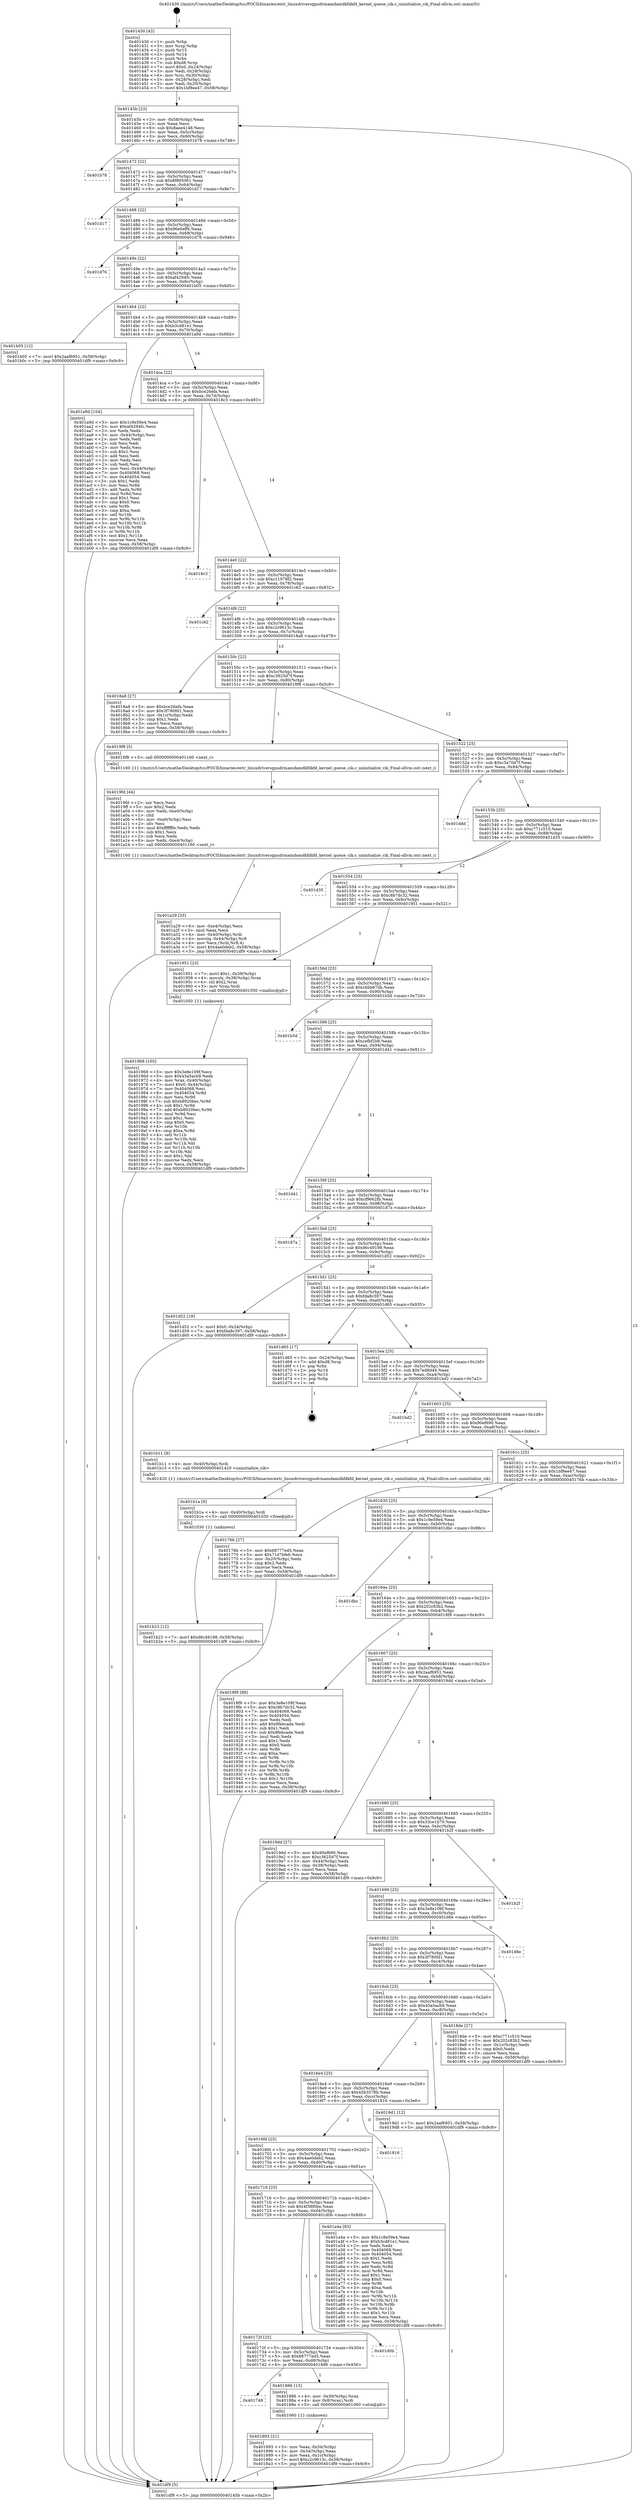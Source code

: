 digraph "0x401430" {
  label = "0x401430 (/mnt/c/Users/mathe/Desktop/tcc/POCII/binaries/extr_linuxdriversgpudrmamdamdkfdkfd_kernel_queue_cik.c_uninitialize_cik_Final-ollvm.out::main(0))"
  labelloc = "t"
  node[shape=record]

  Entry [label="",width=0.3,height=0.3,shape=circle,fillcolor=black,style=filled]
  "0x40145b" [label="{
     0x40145b [23]\l
     | [instrs]\l
     &nbsp;&nbsp;0x40145b \<+3\>: mov -0x58(%rbp),%eax\l
     &nbsp;&nbsp;0x40145e \<+2\>: mov %eax,%ecx\l
     &nbsp;&nbsp;0x401460 \<+6\>: sub $0x8aee4148,%ecx\l
     &nbsp;&nbsp;0x401466 \<+3\>: mov %eax,-0x5c(%rbp)\l
     &nbsp;&nbsp;0x401469 \<+3\>: mov %ecx,-0x60(%rbp)\l
     &nbsp;&nbsp;0x40146c \<+6\>: je 0000000000401b78 \<main+0x748\>\l
  }"]
  "0x401b78" [label="{
     0x401b78\l
  }", style=dashed]
  "0x401472" [label="{
     0x401472 [22]\l
     | [instrs]\l
     &nbsp;&nbsp;0x401472 \<+5\>: jmp 0000000000401477 \<main+0x47\>\l
     &nbsp;&nbsp;0x401477 \<+3\>: mov -0x5c(%rbp),%eax\l
     &nbsp;&nbsp;0x40147a \<+5\>: sub $0x8f895061,%eax\l
     &nbsp;&nbsp;0x40147f \<+3\>: mov %eax,-0x64(%rbp)\l
     &nbsp;&nbsp;0x401482 \<+6\>: je 0000000000401d17 \<main+0x8e7\>\l
  }"]
  Exit [label="",width=0.3,height=0.3,shape=circle,fillcolor=black,style=filled,peripheries=2]
  "0x401d17" [label="{
     0x401d17\l
  }", style=dashed]
  "0x401488" [label="{
     0x401488 [22]\l
     | [instrs]\l
     &nbsp;&nbsp;0x401488 \<+5\>: jmp 000000000040148d \<main+0x5d\>\l
     &nbsp;&nbsp;0x40148d \<+3\>: mov -0x5c(%rbp),%eax\l
     &nbsp;&nbsp;0x401490 \<+5\>: sub $0x96e0eff4,%eax\l
     &nbsp;&nbsp;0x401495 \<+3\>: mov %eax,-0x68(%rbp)\l
     &nbsp;&nbsp;0x401498 \<+6\>: je 0000000000401d76 \<main+0x946\>\l
  }"]
  "0x401b23" [label="{
     0x401b23 [12]\l
     | [instrs]\l
     &nbsp;&nbsp;0x401b23 \<+7\>: movl $0xd6c49198,-0x58(%rbp)\l
     &nbsp;&nbsp;0x401b2a \<+5\>: jmp 0000000000401df9 \<main+0x9c9\>\l
  }"]
  "0x401d76" [label="{
     0x401d76\l
  }", style=dashed]
  "0x40149e" [label="{
     0x40149e [22]\l
     | [instrs]\l
     &nbsp;&nbsp;0x40149e \<+5\>: jmp 00000000004014a3 \<main+0x73\>\l
     &nbsp;&nbsp;0x4014a3 \<+3\>: mov -0x5c(%rbp),%eax\l
     &nbsp;&nbsp;0x4014a6 \<+5\>: sub $0xaf4294fc,%eax\l
     &nbsp;&nbsp;0x4014ab \<+3\>: mov %eax,-0x6c(%rbp)\l
     &nbsp;&nbsp;0x4014ae \<+6\>: je 0000000000401b05 \<main+0x6d5\>\l
  }"]
  "0x401b1a" [label="{
     0x401b1a [9]\l
     | [instrs]\l
     &nbsp;&nbsp;0x401b1a \<+4\>: mov -0x40(%rbp),%rdi\l
     &nbsp;&nbsp;0x401b1e \<+5\>: call 0000000000401030 \<free@plt\>\l
     | [calls]\l
     &nbsp;&nbsp;0x401030 \{1\} (unknown)\l
  }"]
  "0x401b05" [label="{
     0x401b05 [12]\l
     | [instrs]\l
     &nbsp;&nbsp;0x401b05 \<+7\>: movl $0x2aaf6951,-0x58(%rbp)\l
     &nbsp;&nbsp;0x401b0c \<+5\>: jmp 0000000000401df9 \<main+0x9c9\>\l
  }"]
  "0x4014b4" [label="{
     0x4014b4 [22]\l
     | [instrs]\l
     &nbsp;&nbsp;0x4014b4 \<+5\>: jmp 00000000004014b9 \<main+0x89\>\l
     &nbsp;&nbsp;0x4014b9 \<+3\>: mov -0x5c(%rbp),%eax\l
     &nbsp;&nbsp;0x4014bc \<+5\>: sub $0xb3cd81e1,%eax\l
     &nbsp;&nbsp;0x4014c1 \<+3\>: mov %eax,-0x70(%rbp)\l
     &nbsp;&nbsp;0x4014c4 \<+6\>: je 0000000000401a9d \<main+0x66d\>\l
  }"]
  "0x401a29" [label="{
     0x401a29 [33]\l
     | [instrs]\l
     &nbsp;&nbsp;0x401a29 \<+6\>: mov -0xe4(%rbp),%ecx\l
     &nbsp;&nbsp;0x401a2f \<+3\>: imul %eax,%ecx\l
     &nbsp;&nbsp;0x401a32 \<+4\>: mov -0x40(%rbp),%rdi\l
     &nbsp;&nbsp;0x401a36 \<+4\>: movslq -0x44(%rbp),%r8\l
     &nbsp;&nbsp;0x401a3a \<+4\>: mov %ecx,(%rdi,%r8,4)\l
     &nbsp;&nbsp;0x401a3e \<+7\>: movl $0x4ae0deb2,-0x58(%rbp)\l
     &nbsp;&nbsp;0x401a45 \<+5\>: jmp 0000000000401df9 \<main+0x9c9\>\l
  }"]
  "0x401a9d" [label="{
     0x401a9d [104]\l
     | [instrs]\l
     &nbsp;&nbsp;0x401a9d \<+5\>: mov $0x1c9e59e4,%eax\l
     &nbsp;&nbsp;0x401aa2 \<+5\>: mov $0xaf4294fc,%ecx\l
     &nbsp;&nbsp;0x401aa7 \<+2\>: xor %edx,%edx\l
     &nbsp;&nbsp;0x401aa9 \<+3\>: mov -0x44(%rbp),%esi\l
     &nbsp;&nbsp;0x401aac \<+2\>: mov %edx,%edi\l
     &nbsp;&nbsp;0x401aae \<+2\>: sub %esi,%edi\l
     &nbsp;&nbsp;0x401ab0 \<+2\>: mov %edx,%esi\l
     &nbsp;&nbsp;0x401ab2 \<+3\>: sub $0x1,%esi\l
     &nbsp;&nbsp;0x401ab5 \<+2\>: add %esi,%edi\l
     &nbsp;&nbsp;0x401ab7 \<+2\>: mov %edx,%esi\l
     &nbsp;&nbsp;0x401ab9 \<+2\>: sub %edi,%esi\l
     &nbsp;&nbsp;0x401abb \<+3\>: mov %esi,-0x44(%rbp)\l
     &nbsp;&nbsp;0x401abe \<+7\>: mov 0x404068,%esi\l
     &nbsp;&nbsp;0x401ac5 \<+7\>: mov 0x404054,%edi\l
     &nbsp;&nbsp;0x401acc \<+3\>: sub $0x1,%edx\l
     &nbsp;&nbsp;0x401acf \<+3\>: mov %esi,%r8d\l
     &nbsp;&nbsp;0x401ad2 \<+3\>: add %edx,%r8d\l
     &nbsp;&nbsp;0x401ad5 \<+4\>: imul %r8d,%esi\l
     &nbsp;&nbsp;0x401ad9 \<+3\>: and $0x1,%esi\l
     &nbsp;&nbsp;0x401adc \<+3\>: cmp $0x0,%esi\l
     &nbsp;&nbsp;0x401adf \<+4\>: sete %r9b\l
     &nbsp;&nbsp;0x401ae3 \<+3\>: cmp $0xa,%edi\l
     &nbsp;&nbsp;0x401ae6 \<+4\>: setl %r10b\l
     &nbsp;&nbsp;0x401aea \<+3\>: mov %r9b,%r11b\l
     &nbsp;&nbsp;0x401aed \<+3\>: and %r10b,%r11b\l
     &nbsp;&nbsp;0x401af0 \<+3\>: xor %r10b,%r9b\l
     &nbsp;&nbsp;0x401af3 \<+3\>: or %r9b,%r11b\l
     &nbsp;&nbsp;0x401af6 \<+4\>: test $0x1,%r11b\l
     &nbsp;&nbsp;0x401afa \<+3\>: cmovne %ecx,%eax\l
     &nbsp;&nbsp;0x401afd \<+3\>: mov %eax,-0x58(%rbp)\l
     &nbsp;&nbsp;0x401b00 \<+5\>: jmp 0000000000401df9 \<main+0x9c9\>\l
  }"]
  "0x4014ca" [label="{
     0x4014ca [22]\l
     | [instrs]\l
     &nbsp;&nbsp;0x4014ca \<+5\>: jmp 00000000004014cf \<main+0x9f\>\l
     &nbsp;&nbsp;0x4014cf \<+3\>: mov -0x5c(%rbp),%eax\l
     &nbsp;&nbsp;0x4014d2 \<+5\>: sub $0xbce26efa,%eax\l
     &nbsp;&nbsp;0x4014d7 \<+3\>: mov %eax,-0x74(%rbp)\l
     &nbsp;&nbsp;0x4014da \<+6\>: je 00000000004018c3 \<main+0x493\>\l
  }"]
  "0x4019fd" [label="{
     0x4019fd [44]\l
     | [instrs]\l
     &nbsp;&nbsp;0x4019fd \<+2\>: xor %ecx,%ecx\l
     &nbsp;&nbsp;0x4019ff \<+5\>: mov $0x2,%edx\l
     &nbsp;&nbsp;0x401a04 \<+6\>: mov %edx,-0xe0(%rbp)\l
     &nbsp;&nbsp;0x401a0a \<+1\>: cltd\l
     &nbsp;&nbsp;0x401a0b \<+6\>: mov -0xe0(%rbp),%esi\l
     &nbsp;&nbsp;0x401a11 \<+2\>: idiv %esi\l
     &nbsp;&nbsp;0x401a13 \<+6\>: imul $0xfffffffe,%edx,%edx\l
     &nbsp;&nbsp;0x401a19 \<+3\>: sub $0x1,%ecx\l
     &nbsp;&nbsp;0x401a1c \<+2\>: sub %ecx,%edx\l
     &nbsp;&nbsp;0x401a1e \<+6\>: mov %edx,-0xe4(%rbp)\l
     &nbsp;&nbsp;0x401a24 \<+5\>: call 0000000000401160 \<next_i\>\l
     | [calls]\l
     &nbsp;&nbsp;0x401160 \{1\} (/mnt/c/Users/mathe/Desktop/tcc/POCII/binaries/extr_linuxdriversgpudrmamdamdkfdkfd_kernel_queue_cik.c_uninitialize_cik_Final-ollvm.out::next_i)\l
  }"]
  "0x4018c3" [label="{
     0x4018c3\l
  }", style=dashed]
  "0x4014e0" [label="{
     0x4014e0 [22]\l
     | [instrs]\l
     &nbsp;&nbsp;0x4014e0 \<+5\>: jmp 00000000004014e5 \<main+0xb5\>\l
     &nbsp;&nbsp;0x4014e5 \<+3\>: mov -0x5c(%rbp),%eax\l
     &nbsp;&nbsp;0x4014e8 \<+5\>: sub $0xc11978f2,%eax\l
     &nbsp;&nbsp;0x4014ed \<+3\>: mov %eax,-0x78(%rbp)\l
     &nbsp;&nbsp;0x4014f0 \<+6\>: je 0000000000401c62 \<main+0x832\>\l
  }"]
  "0x401968" [label="{
     0x401968 [105]\l
     | [instrs]\l
     &nbsp;&nbsp;0x401968 \<+5\>: mov $0x3e8e109f,%ecx\l
     &nbsp;&nbsp;0x40196d \<+5\>: mov $0x45a5acb9,%edx\l
     &nbsp;&nbsp;0x401972 \<+4\>: mov %rax,-0x40(%rbp)\l
     &nbsp;&nbsp;0x401976 \<+7\>: movl $0x0,-0x44(%rbp)\l
     &nbsp;&nbsp;0x40197d \<+7\>: mov 0x404068,%esi\l
     &nbsp;&nbsp;0x401984 \<+8\>: mov 0x404054,%r8d\l
     &nbsp;&nbsp;0x40198c \<+3\>: mov %esi,%r9d\l
     &nbsp;&nbsp;0x40198f \<+7\>: sub $0xb8920bec,%r9d\l
     &nbsp;&nbsp;0x401996 \<+4\>: sub $0x1,%r9d\l
     &nbsp;&nbsp;0x40199a \<+7\>: add $0xb8920bec,%r9d\l
     &nbsp;&nbsp;0x4019a1 \<+4\>: imul %r9d,%esi\l
     &nbsp;&nbsp;0x4019a5 \<+3\>: and $0x1,%esi\l
     &nbsp;&nbsp;0x4019a8 \<+3\>: cmp $0x0,%esi\l
     &nbsp;&nbsp;0x4019ab \<+4\>: sete %r10b\l
     &nbsp;&nbsp;0x4019af \<+4\>: cmp $0xa,%r8d\l
     &nbsp;&nbsp;0x4019b3 \<+4\>: setl %r11b\l
     &nbsp;&nbsp;0x4019b7 \<+3\>: mov %r10b,%bl\l
     &nbsp;&nbsp;0x4019ba \<+3\>: and %r11b,%bl\l
     &nbsp;&nbsp;0x4019bd \<+3\>: xor %r11b,%r10b\l
     &nbsp;&nbsp;0x4019c0 \<+3\>: or %r10b,%bl\l
     &nbsp;&nbsp;0x4019c3 \<+3\>: test $0x1,%bl\l
     &nbsp;&nbsp;0x4019c6 \<+3\>: cmovne %edx,%ecx\l
     &nbsp;&nbsp;0x4019c9 \<+3\>: mov %ecx,-0x58(%rbp)\l
     &nbsp;&nbsp;0x4019cc \<+5\>: jmp 0000000000401df9 \<main+0x9c9\>\l
  }"]
  "0x401c62" [label="{
     0x401c62\l
  }", style=dashed]
  "0x4014f6" [label="{
     0x4014f6 [22]\l
     | [instrs]\l
     &nbsp;&nbsp;0x4014f6 \<+5\>: jmp 00000000004014fb \<main+0xcb\>\l
     &nbsp;&nbsp;0x4014fb \<+3\>: mov -0x5c(%rbp),%eax\l
     &nbsp;&nbsp;0x4014fe \<+5\>: sub $0xc2c9613c,%eax\l
     &nbsp;&nbsp;0x401503 \<+3\>: mov %eax,-0x7c(%rbp)\l
     &nbsp;&nbsp;0x401506 \<+6\>: je 00000000004018a8 \<main+0x478\>\l
  }"]
  "0x401893" [label="{
     0x401893 [21]\l
     | [instrs]\l
     &nbsp;&nbsp;0x401893 \<+3\>: mov %eax,-0x34(%rbp)\l
     &nbsp;&nbsp;0x401896 \<+3\>: mov -0x34(%rbp),%eax\l
     &nbsp;&nbsp;0x401899 \<+3\>: mov %eax,-0x1c(%rbp)\l
     &nbsp;&nbsp;0x40189c \<+7\>: movl $0xc2c9613c,-0x58(%rbp)\l
     &nbsp;&nbsp;0x4018a3 \<+5\>: jmp 0000000000401df9 \<main+0x9c9\>\l
  }"]
  "0x4018a8" [label="{
     0x4018a8 [27]\l
     | [instrs]\l
     &nbsp;&nbsp;0x4018a8 \<+5\>: mov $0xbce26efa,%eax\l
     &nbsp;&nbsp;0x4018ad \<+5\>: mov $0x3f780fd1,%ecx\l
     &nbsp;&nbsp;0x4018b2 \<+3\>: mov -0x1c(%rbp),%edx\l
     &nbsp;&nbsp;0x4018b5 \<+3\>: cmp $0x1,%edx\l
     &nbsp;&nbsp;0x4018b8 \<+3\>: cmovl %ecx,%eax\l
     &nbsp;&nbsp;0x4018bb \<+3\>: mov %eax,-0x58(%rbp)\l
     &nbsp;&nbsp;0x4018be \<+5\>: jmp 0000000000401df9 \<main+0x9c9\>\l
  }"]
  "0x40150c" [label="{
     0x40150c [22]\l
     | [instrs]\l
     &nbsp;&nbsp;0x40150c \<+5\>: jmp 0000000000401511 \<main+0xe1\>\l
     &nbsp;&nbsp;0x401511 \<+3\>: mov -0x5c(%rbp),%eax\l
     &nbsp;&nbsp;0x401514 \<+5\>: sub $0xc3625d7f,%eax\l
     &nbsp;&nbsp;0x401519 \<+3\>: mov %eax,-0x80(%rbp)\l
     &nbsp;&nbsp;0x40151c \<+6\>: je 00000000004019f8 \<main+0x5c8\>\l
  }"]
  "0x401748" [label="{
     0x401748\l
  }", style=dashed]
  "0x4019f8" [label="{
     0x4019f8 [5]\l
     | [instrs]\l
     &nbsp;&nbsp;0x4019f8 \<+5\>: call 0000000000401160 \<next_i\>\l
     | [calls]\l
     &nbsp;&nbsp;0x401160 \{1\} (/mnt/c/Users/mathe/Desktop/tcc/POCII/binaries/extr_linuxdriversgpudrmamdamdkfdkfd_kernel_queue_cik.c_uninitialize_cik_Final-ollvm.out::next_i)\l
  }"]
  "0x401522" [label="{
     0x401522 [25]\l
     | [instrs]\l
     &nbsp;&nbsp;0x401522 \<+5\>: jmp 0000000000401527 \<main+0xf7\>\l
     &nbsp;&nbsp;0x401527 \<+3\>: mov -0x5c(%rbp),%eax\l
     &nbsp;&nbsp;0x40152a \<+5\>: sub $0xc3a70d7f,%eax\l
     &nbsp;&nbsp;0x40152f \<+6\>: mov %eax,-0x84(%rbp)\l
     &nbsp;&nbsp;0x401535 \<+6\>: je 0000000000401ddd \<main+0x9ad\>\l
  }"]
  "0x401886" [label="{
     0x401886 [13]\l
     | [instrs]\l
     &nbsp;&nbsp;0x401886 \<+4\>: mov -0x30(%rbp),%rax\l
     &nbsp;&nbsp;0x40188a \<+4\>: mov 0x8(%rax),%rdi\l
     &nbsp;&nbsp;0x40188e \<+5\>: call 0000000000401060 \<atoi@plt\>\l
     | [calls]\l
     &nbsp;&nbsp;0x401060 \{1\} (unknown)\l
  }"]
  "0x401ddd" [label="{
     0x401ddd\l
  }", style=dashed]
  "0x40153b" [label="{
     0x40153b [25]\l
     | [instrs]\l
     &nbsp;&nbsp;0x40153b \<+5\>: jmp 0000000000401540 \<main+0x110\>\l
     &nbsp;&nbsp;0x401540 \<+3\>: mov -0x5c(%rbp),%eax\l
     &nbsp;&nbsp;0x401543 \<+5\>: sub $0xc771c510,%eax\l
     &nbsp;&nbsp;0x401548 \<+6\>: mov %eax,-0x88(%rbp)\l
     &nbsp;&nbsp;0x40154e \<+6\>: je 0000000000401d35 \<main+0x905\>\l
  }"]
  "0x40172f" [label="{
     0x40172f [25]\l
     | [instrs]\l
     &nbsp;&nbsp;0x40172f \<+5\>: jmp 0000000000401734 \<main+0x304\>\l
     &nbsp;&nbsp;0x401734 \<+3\>: mov -0x5c(%rbp),%eax\l
     &nbsp;&nbsp;0x401737 \<+5\>: sub $0x68777ed5,%eax\l
     &nbsp;&nbsp;0x40173c \<+6\>: mov %eax,-0xd8(%rbp)\l
     &nbsp;&nbsp;0x401742 \<+6\>: je 0000000000401886 \<main+0x456\>\l
  }"]
  "0x401d35" [label="{
     0x401d35\l
  }", style=dashed]
  "0x401554" [label="{
     0x401554 [25]\l
     | [instrs]\l
     &nbsp;&nbsp;0x401554 \<+5\>: jmp 0000000000401559 \<main+0x129\>\l
     &nbsp;&nbsp;0x401559 \<+3\>: mov -0x5c(%rbp),%eax\l
     &nbsp;&nbsp;0x40155c \<+5\>: sub $0xc8b7dc32,%eax\l
     &nbsp;&nbsp;0x401561 \<+6\>: mov %eax,-0x8c(%rbp)\l
     &nbsp;&nbsp;0x401567 \<+6\>: je 0000000000401951 \<main+0x521\>\l
  }"]
  "0x401d0b" [label="{
     0x401d0b\l
  }", style=dashed]
  "0x401951" [label="{
     0x401951 [23]\l
     | [instrs]\l
     &nbsp;&nbsp;0x401951 \<+7\>: movl $0x1,-0x38(%rbp)\l
     &nbsp;&nbsp;0x401958 \<+4\>: movslq -0x38(%rbp),%rax\l
     &nbsp;&nbsp;0x40195c \<+4\>: shl $0x2,%rax\l
     &nbsp;&nbsp;0x401960 \<+3\>: mov %rax,%rdi\l
     &nbsp;&nbsp;0x401963 \<+5\>: call 0000000000401050 \<malloc@plt\>\l
     | [calls]\l
     &nbsp;&nbsp;0x401050 \{1\} (unknown)\l
  }"]
  "0x40156d" [label="{
     0x40156d [25]\l
     | [instrs]\l
     &nbsp;&nbsp;0x40156d \<+5\>: jmp 0000000000401572 \<main+0x142\>\l
     &nbsp;&nbsp;0x401572 \<+3\>: mov -0x5c(%rbp),%eax\l
     &nbsp;&nbsp;0x401575 \<+5\>: sub $0xcbbb67db,%eax\l
     &nbsp;&nbsp;0x40157a \<+6\>: mov %eax,-0x90(%rbp)\l
     &nbsp;&nbsp;0x401580 \<+6\>: je 0000000000401b5d \<main+0x72d\>\l
  }"]
  "0x401716" [label="{
     0x401716 [25]\l
     | [instrs]\l
     &nbsp;&nbsp;0x401716 \<+5\>: jmp 000000000040171b \<main+0x2eb\>\l
     &nbsp;&nbsp;0x40171b \<+3\>: mov -0x5c(%rbp),%eax\l
     &nbsp;&nbsp;0x40171e \<+5\>: sub $0x4f38f0be,%eax\l
     &nbsp;&nbsp;0x401723 \<+6\>: mov %eax,-0xd4(%rbp)\l
     &nbsp;&nbsp;0x401729 \<+6\>: je 0000000000401d0b \<main+0x8db\>\l
  }"]
  "0x401b5d" [label="{
     0x401b5d\l
  }", style=dashed]
  "0x401586" [label="{
     0x401586 [25]\l
     | [instrs]\l
     &nbsp;&nbsp;0x401586 \<+5\>: jmp 000000000040158b \<main+0x15b\>\l
     &nbsp;&nbsp;0x40158b \<+3\>: mov -0x5c(%rbp),%eax\l
     &nbsp;&nbsp;0x40158e \<+5\>: sub $0xcefbf2b6,%eax\l
     &nbsp;&nbsp;0x401593 \<+6\>: mov %eax,-0x94(%rbp)\l
     &nbsp;&nbsp;0x401599 \<+6\>: je 0000000000401d41 \<main+0x911\>\l
  }"]
  "0x401a4a" [label="{
     0x401a4a [83]\l
     | [instrs]\l
     &nbsp;&nbsp;0x401a4a \<+5\>: mov $0x1c9e59e4,%eax\l
     &nbsp;&nbsp;0x401a4f \<+5\>: mov $0xb3cd81e1,%ecx\l
     &nbsp;&nbsp;0x401a54 \<+2\>: xor %edx,%edx\l
     &nbsp;&nbsp;0x401a56 \<+7\>: mov 0x404068,%esi\l
     &nbsp;&nbsp;0x401a5d \<+7\>: mov 0x404054,%edi\l
     &nbsp;&nbsp;0x401a64 \<+3\>: sub $0x1,%edx\l
     &nbsp;&nbsp;0x401a67 \<+3\>: mov %esi,%r8d\l
     &nbsp;&nbsp;0x401a6a \<+3\>: add %edx,%r8d\l
     &nbsp;&nbsp;0x401a6d \<+4\>: imul %r8d,%esi\l
     &nbsp;&nbsp;0x401a71 \<+3\>: and $0x1,%esi\l
     &nbsp;&nbsp;0x401a74 \<+3\>: cmp $0x0,%esi\l
     &nbsp;&nbsp;0x401a77 \<+4\>: sete %r9b\l
     &nbsp;&nbsp;0x401a7b \<+3\>: cmp $0xa,%edi\l
     &nbsp;&nbsp;0x401a7e \<+4\>: setl %r10b\l
     &nbsp;&nbsp;0x401a82 \<+3\>: mov %r9b,%r11b\l
     &nbsp;&nbsp;0x401a85 \<+3\>: and %r10b,%r11b\l
     &nbsp;&nbsp;0x401a88 \<+3\>: xor %r10b,%r9b\l
     &nbsp;&nbsp;0x401a8b \<+3\>: or %r9b,%r11b\l
     &nbsp;&nbsp;0x401a8e \<+4\>: test $0x1,%r11b\l
     &nbsp;&nbsp;0x401a92 \<+3\>: cmovne %ecx,%eax\l
     &nbsp;&nbsp;0x401a95 \<+3\>: mov %eax,-0x58(%rbp)\l
     &nbsp;&nbsp;0x401a98 \<+5\>: jmp 0000000000401df9 \<main+0x9c9\>\l
  }"]
  "0x401d41" [label="{
     0x401d41\l
  }", style=dashed]
  "0x40159f" [label="{
     0x40159f [25]\l
     | [instrs]\l
     &nbsp;&nbsp;0x40159f \<+5\>: jmp 00000000004015a4 \<main+0x174\>\l
     &nbsp;&nbsp;0x4015a4 \<+3\>: mov -0x5c(%rbp),%eax\l
     &nbsp;&nbsp;0x4015a7 \<+5\>: sub $0xcf9662fb,%eax\l
     &nbsp;&nbsp;0x4015ac \<+6\>: mov %eax,-0x98(%rbp)\l
     &nbsp;&nbsp;0x4015b2 \<+6\>: je 000000000040187a \<main+0x44a\>\l
  }"]
  "0x4016fd" [label="{
     0x4016fd [25]\l
     | [instrs]\l
     &nbsp;&nbsp;0x4016fd \<+5\>: jmp 0000000000401702 \<main+0x2d2\>\l
     &nbsp;&nbsp;0x401702 \<+3\>: mov -0x5c(%rbp),%eax\l
     &nbsp;&nbsp;0x401705 \<+5\>: sub $0x4ae0deb2,%eax\l
     &nbsp;&nbsp;0x40170a \<+6\>: mov %eax,-0xd0(%rbp)\l
     &nbsp;&nbsp;0x401710 \<+6\>: je 0000000000401a4a \<main+0x61a\>\l
  }"]
  "0x40187a" [label="{
     0x40187a\l
  }", style=dashed]
  "0x4015b8" [label="{
     0x4015b8 [25]\l
     | [instrs]\l
     &nbsp;&nbsp;0x4015b8 \<+5\>: jmp 00000000004015bd \<main+0x18d\>\l
     &nbsp;&nbsp;0x4015bd \<+3\>: mov -0x5c(%rbp),%eax\l
     &nbsp;&nbsp;0x4015c0 \<+5\>: sub $0xd6c49198,%eax\l
     &nbsp;&nbsp;0x4015c5 \<+6\>: mov %eax,-0x9c(%rbp)\l
     &nbsp;&nbsp;0x4015cb \<+6\>: je 0000000000401d52 \<main+0x922\>\l
  }"]
  "0x401816" [label="{
     0x401816\l
  }", style=dashed]
  "0x401d52" [label="{
     0x401d52 [19]\l
     | [instrs]\l
     &nbsp;&nbsp;0x401d52 \<+7\>: movl $0x0,-0x24(%rbp)\l
     &nbsp;&nbsp;0x401d59 \<+7\>: movl $0xfda8c397,-0x58(%rbp)\l
     &nbsp;&nbsp;0x401d60 \<+5\>: jmp 0000000000401df9 \<main+0x9c9\>\l
  }"]
  "0x4015d1" [label="{
     0x4015d1 [25]\l
     | [instrs]\l
     &nbsp;&nbsp;0x4015d1 \<+5\>: jmp 00000000004015d6 \<main+0x1a6\>\l
     &nbsp;&nbsp;0x4015d6 \<+3\>: mov -0x5c(%rbp),%eax\l
     &nbsp;&nbsp;0x4015d9 \<+5\>: sub $0xfda8c397,%eax\l
     &nbsp;&nbsp;0x4015de \<+6\>: mov %eax,-0xa0(%rbp)\l
     &nbsp;&nbsp;0x4015e4 \<+6\>: je 0000000000401d65 \<main+0x935\>\l
  }"]
  "0x4016e4" [label="{
     0x4016e4 [25]\l
     | [instrs]\l
     &nbsp;&nbsp;0x4016e4 \<+5\>: jmp 00000000004016e9 \<main+0x2b9\>\l
     &nbsp;&nbsp;0x4016e9 \<+3\>: mov -0x5c(%rbp),%eax\l
     &nbsp;&nbsp;0x4016ec \<+5\>: sub $0x45b3578b,%eax\l
     &nbsp;&nbsp;0x4016f1 \<+6\>: mov %eax,-0xcc(%rbp)\l
     &nbsp;&nbsp;0x4016f7 \<+6\>: je 0000000000401816 \<main+0x3e6\>\l
  }"]
  "0x401d65" [label="{
     0x401d65 [17]\l
     | [instrs]\l
     &nbsp;&nbsp;0x401d65 \<+3\>: mov -0x24(%rbp),%eax\l
     &nbsp;&nbsp;0x401d68 \<+7\>: add $0xd8,%rsp\l
     &nbsp;&nbsp;0x401d6f \<+1\>: pop %rbx\l
     &nbsp;&nbsp;0x401d70 \<+2\>: pop %r14\l
     &nbsp;&nbsp;0x401d72 \<+2\>: pop %r15\l
     &nbsp;&nbsp;0x401d74 \<+1\>: pop %rbp\l
     &nbsp;&nbsp;0x401d75 \<+1\>: ret\l
  }"]
  "0x4015ea" [label="{
     0x4015ea [25]\l
     | [instrs]\l
     &nbsp;&nbsp;0x4015ea \<+5\>: jmp 00000000004015ef \<main+0x1bf\>\l
     &nbsp;&nbsp;0x4015ef \<+3\>: mov -0x5c(%rbp),%eax\l
     &nbsp;&nbsp;0x4015f2 \<+5\>: sub $0x7ed8d44,%eax\l
     &nbsp;&nbsp;0x4015f7 \<+6\>: mov %eax,-0xa4(%rbp)\l
     &nbsp;&nbsp;0x4015fd \<+6\>: je 0000000000401bd2 \<main+0x7a2\>\l
  }"]
  "0x4019d1" [label="{
     0x4019d1 [12]\l
     | [instrs]\l
     &nbsp;&nbsp;0x4019d1 \<+7\>: movl $0x2aaf6951,-0x58(%rbp)\l
     &nbsp;&nbsp;0x4019d8 \<+5\>: jmp 0000000000401df9 \<main+0x9c9\>\l
  }"]
  "0x401bd2" [label="{
     0x401bd2\l
  }", style=dashed]
  "0x401603" [label="{
     0x401603 [25]\l
     | [instrs]\l
     &nbsp;&nbsp;0x401603 \<+5\>: jmp 0000000000401608 \<main+0x1d8\>\l
     &nbsp;&nbsp;0x401608 \<+3\>: mov -0x5c(%rbp),%eax\l
     &nbsp;&nbsp;0x40160b \<+5\>: sub $0x90ef690,%eax\l
     &nbsp;&nbsp;0x401610 \<+6\>: mov %eax,-0xa8(%rbp)\l
     &nbsp;&nbsp;0x401616 \<+6\>: je 0000000000401b11 \<main+0x6e1\>\l
  }"]
  "0x4016cb" [label="{
     0x4016cb [25]\l
     | [instrs]\l
     &nbsp;&nbsp;0x4016cb \<+5\>: jmp 00000000004016d0 \<main+0x2a0\>\l
     &nbsp;&nbsp;0x4016d0 \<+3\>: mov -0x5c(%rbp),%eax\l
     &nbsp;&nbsp;0x4016d3 \<+5\>: sub $0x45a5acb9,%eax\l
     &nbsp;&nbsp;0x4016d8 \<+6\>: mov %eax,-0xc8(%rbp)\l
     &nbsp;&nbsp;0x4016de \<+6\>: je 00000000004019d1 \<main+0x5a1\>\l
  }"]
  "0x401b11" [label="{
     0x401b11 [9]\l
     | [instrs]\l
     &nbsp;&nbsp;0x401b11 \<+4\>: mov -0x40(%rbp),%rdi\l
     &nbsp;&nbsp;0x401b15 \<+5\>: call 0000000000401420 \<uninitialize_cik\>\l
     | [calls]\l
     &nbsp;&nbsp;0x401420 \{1\} (/mnt/c/Users/mathe/Desktop/tcc/POCII/binaries/extr_linuxdriversgpudrmamdamdkfdkfd_kernel_queue_cik.c_uninitialize_cik_Final-ollvm.out::uninitialize_cik)\l
  }"]
  "0x40161c" [label="{
     0x40161c [25]\l
     | [instrs]\l
     &nbsp;&nbsp;0x40161c \<+5\>: jmp 0000000000401621 \<main+0x1f1\>\l
     &nbsp;&nbsp;0x401621 \<+3\>: mov -0x5c(%rbp),%eax\l
     &nbsp;&nbsp;0x401624 \<+5\>: sub $0x1bf8ee47,%eax\l
     &nbsp;&nbsp;0x401629 \<+6\>: mov %eax,-0xac(%rbp)\l
     &nbsp;&nbsp;0x40162f \<+6\>: je 000000000040176b \<main+0x33b\>\l
  }"]
  "0x4018de" [label="{
     0x4018de [27]\l
     | [instrs]\l
     &nbsp;&nbsp;0x4018de \<+5\>: mov $0xc771c510,%eax\l
     &nbsp;&nbsp;0x4018e3 \<+5\>: mov $0x202c83b2,%ecx\l
     &nbsp;&nbsp;0x4018e8 \<+3\>: mov -0x1c(%rbp),%edx\l
     &nbsp;&nbsp;0x4018eb \<+3\>: cmp $0x0,%edx\l
     &nbsp;&nbsp;0x4018ee \<+3\>: cmove %ecx,%eax\l
     &nbsp;&nbsp;0x4018f1 \<+3\>: mov %eax,-0x58(%rbp)\l
     &nbsp;&nbsp;0x4018f4 \<+5\>: jmp 0000000000401df9 \<main+0x9c9\>\l
  }"]
  "0x40176b" [label="{
     0x40176b [27]\l
     | [instrs]\l
     &nbsp;&nbsp;0x40176b \<+5\>: mov $0x68777ed5,%eax\l
     &nbsp;&nbsp;0x401770 \<+5\>: mov $0x71d7bfe6,%ecx\l
     &nbsp;&nbsp;0x401775 \<+3\>: mov -0x20(%rbp),%edx\l
     &nbsp;&nbsp;0x401778 \<+3\>: cmp $0x2,%edx\l
     &nbsp;&nbsp;0x40177b \<+3\>: cmovne %ecx,%eax\l
     &nbsp;&nbsp;0x40177e \<+3\>: mov %eax,-0x58(%rbp)\l
     &nbsp;&nbsp;0x401781 \<+5\>: jmp 0000000000401df9 \<main+0x9c9\>\l
  }"]
  "0x401635" [label="{
     0x401635 [25]\l
     | [instrs]\l
     &nbsp;&nbsp;0x401635 \<+5\>: jmp 000000000040163a \<main+0x20a\>\l
     &nbsp;&nbsp;0x40163a \<+3\>: mov -0x5c(%rbp),%eax\l
     &nbsp;&nbsp;0x40163d \<+5\>: sub $0x1c9e59e4,%eax\l
     &nbsp;&nbsp;0x401642 \<+6\>: mov %eax,-0xb0(%rbp)\l
     &nbsp;&nbsp;0x401648 \<+6\>: je 0000000000401dbc \<main+0x98c\>\l
  }"]
  "0x401df9" [label="{
     0x401df9 [5]\l
     | [instrs]\l
     &nbsp;&nbsp;0x401df9 \<+5\>: jmp 000000000040145b \<main+0x2b\>\l
  }"]
  "0x401430" [label="{
     0x401430 [43]\l
     | [instrs]\l
     &nbsp;&nbsp;0x401430 \<+1\>: push %rbp\l
     &nbsp;&nbsp;0x401431 \<+3\>: mov %rsp,%rbp\l
     &nbsp;&nbsp;0x401434 \<+2\>: push %r15\l
     &nbsp;&nbsp;0x401436 \<+2\>: push %r14\l
     &nbsp;&nbsp;0x401438 \<+1\>: push %rbx\l
     &nbsp;&nbsp;0x401439 \<+7\>: sub $0xd8,%rsp\l
     &nbsp;&nbsp;0x401440 \<+7\>: movl $0x0,-0x24(%rbp)\l
     &nbsp;&nbsp;0x401447 \<+3\>: mov %edi,-0x28(%rbp)\l
     &nbsp;&nbsp;0x40144a \<+4\>: mov %rsi,-0x30(%rbp)\l
     &nbsp;&nbsp;0x40144e \<+3\>: mov -0x28(%rbp),%edi\l
     &nbsp;&nbsp;0x401451 \<+3\>: mov %edi,-0x20(%rbp)\l
     &nbsp;&nbsp;0x401454 \<+7\>: movl $0x1bf8ee47,-0x58(%rbp)\l
  }"]
  "0x4016b2" [label="{
     0x4016b2 [25]\l
     | [instrs]\l
     &nbsp;&nbsp;0x4016b2 \<+5\>: jmp 00000000004016b7 \<main+0x287\>\l
     &nbsp;&nbsp;0x4016b7 \<+3\>: mov -0x5c(%rbp),%eax\l
     &nbsp;&nbsp;0x4016ba \<+5\>: sub $0x3f780fd1,%eax\l
     &nbsp;&nbsp;0x4016bf \<+6\>: mov %eax,-0xc4(%rbp)\l
     &nbsp;&nbsp;0x4016c5 \<+6\>: je 00000000004018de \<main+0x4ae\>\l
  }"]
  "0x401dbc" [label="{
     0x401dbc\l
  }", style=dashed]
  "0x40164e" [label="{
     0x40164e [25]\l
     | [instrs]\l
     &nbsp;&nbsp;0x40164e \<+5\>: jmp 0000000000401653 \<main+0x223\>\l
     &nbsp;&nbsp;0x401653 \<+3\>: mov -0x5c(%rbp),%eax\l
     &nbsp;&nbsp;0x401656 \<+5\>: sub $0x202c83b2,%eax\l
     &nbsp;&nbsp;0x40165b \<+6\>: mov %eax,-0xb4(%rbp)\l
     &nbsp;&nbsp;0x401661 \<+6\>: je 00000000004018f9 \<main+0x4c9\>\l
  }"]
  "0x401d8e" [label="{
     0x401d8e\l
  }", style=dashed]
  "0x4018f9" [label="{
     0x4018f9 [88]\l
     | [instrs]\l
     &nbsp;&nbsp;0x4018f9 \<+5\>: mov $0x3e8e109f,%eax\l
     &nbsp;&nbsp;0x4018fe \<+5\>: mov $0xc8b7dc32,%ecx\l
     &nbsp;&nbsp;0x401903 \<+7\>: mov 0x404068,%edx\l
     &nbsp;&nbsp;0x40190a \<+7\>: mov 0x404054,%esi\l
     &nbsp;&nbsp;0x401911 \<+2\>: mov %edx,%edi\l
     &nbsp;&nbsp;0x401913 \<+6\>: add $0x9febcade,%edi\l
     &nbsp;&nbsp;0x401919 \<+3\>: sub $0x1,%edi\l
     &nbsp;&nbsp;0x40191c \<+6\>: sub $0x9febcade,%edi\l
     &nbsp;&nbsp;0x401922 \<+3\>: imul %edi,%edx\l
     &nbsp;&nbsp;0x401925 \<+3\>: and $0x1,%edx\l
     &nbsp;&nbsp;0x401928 \<+3\>: cmp $0x0,%edx\l
     &nbsp;&nbsp;0x40192b \<+4\>: sete %r8b\l
     &nbsp;&nbsp;0x40192f \<+3\>: cmp $0xa,%esi\l
     &nbsp;&nbsp;0x401932 \<+4\>: setl %r9b\l
     &nbsp;&nbsp;0x401936 \<+3\>: mov %r8b,%r10b\l
     &nbsp;&nbsp;0x401939 \<+3\>: and %r9b,%r10b\l
     &nbsp;&nbsp;0x40193c \<+3\>: xor %r9b,%r8b\l
     &nbsp;&nbsp;0x40193f \<+3\>: or %r8b,%r10b\l
     &nbsp;&nbsp;0x401942 \<+4\>: test $0x1,%r10b\l
     &nbsp;&nbsp;0x401946 \<+3\>: cmovne %ecx,%eax\l
     &nbsp;&nbsp;0x401949 \<+3\>: mov %eax,-0x58(%rbp)\l
     &nbsp;&nbsp;0x40194c \<+5\>: jmp 0000000000401df9 \<main+0x9c9\>\l
  }"]
  "0x401667" [label="{
     0x401667 [25]\l
     | [instrs]\l
     &nbsp;&nbsp;0x401667 \<+5\>: jmp 000000000040166c \<main+0x23c\>\l
     &nbsp;&nbsp;0x40166c \<+3\>: mov -0x5c(%rbp),%eax\l
     &nbsp;&nbsp;0x40166f \<+5\>: sub $0x2aaf6951,%eax\l
     &nbsp;&nbsp;0x401674 \<+6\>: mov %eax,-0xb8(%rbp)\l
     &nbsp;&nbsp;0x40167a \<+6\>: je 00000000004019dd \<main+0x5ad\>\l
  }"]
  "0x401699" [label="{
     0x401699 [25]\l
     | [instrs]\l
     &nbsp;&nbsp;0x401699 \<+5\>: jmp 000000000040169e \<main+0x26e\>\l
     &nbsp;&nbsp;0x40169e \<+3\>: mov -0x5c(%rbp),%eax\l
     &nbsp;&nbsp;0x4016a1 \<+5\>: sub $0x3e8e109f,%eax\l
     &nbsp;&nbsp;0x4016a6 \<+6\>: mov %eax,-0xc0(%rbp)\l
     &nbsp;&nbsp;0x4016ac \<+6\>: je 0000000000401d8e \<main+0x95e\>\l
  }"]
  "0x4019dd" [label="{
     0x4019dd [27]\l
     | [instrs]\l
     &nbsp;&nbsp;0x4019dd \<+5\>: mov $0x90ef690,%eax\l
     &nbsp;&nbsp;0x4019e2 \<+5\>: mov $0xc3625d7f,%ecx\l
     &nbsp;&nbsp;0x4019e7 \<+3\>: mov -0x44(%rbp),%edx\l
     &nbsp;&nbsp;0x4019ea \<+3\>: cmp -0x38(%rbp),%edx\l
     &nbsp;&nbsp;0x4019ed \<+3\>: cmovl %ecx,%eax\l
     &nbsp;&nbsp;0x4019f0 \<+3\>: mov %eax,-0x58(%rbp)\l
     &nbsp;&nbsp;0x4019f3 \<+5\>: jmp 0000000000401df9 \<main+0x9c9\>\l
  }"]
  "0x401680" [label="{
     0x401680 [25]\l
     | [instrs]\l
     &nbsp;&nbsp;0x401680 \<+5\>: jmp 0000000000401685 \<main+0x255\>\l
     &nbsp;&nbsp;0x401685 \<+3\>: mov -0x5c(%rbp),%eax\l
     &nbsp;&nbsp;0x401688 \<+5\>: sub $0x33ce1b70,%eax\l
     &nbsp;&nbsp;0x40168d \<+6\>: mov %eax,-0xbc(%rbp)\l
     &nbsp;&nbsp;0x401693 \<+6\>: je 0000000000401b2f \<main+0x6ff\>\l
  }"]
  "0x401b2f" [label="{
     0x401b2f\l
  }", style=dashed]
  Entry -> "0x401430" [label=" 1"]
  "0x40145b" -> "0x401b78" [label=" 0"]
  "0x40145b" -> "0x401472" [label=" 16"]
  "0x401d65" -> Exit [label=" 1"]
  "0x401472" -> "0x401d17" [label=" 0"]
  "0x401472" -> "0x401488" [label=" 16"]
  "0x401d52" -> "0x401df9" [label=" 1"]
  "0x401488" -> "0x401d76" [label=" 0"]
  "0x401488" -> "0x40149e" [label=" 16"]
  "0x401b23" -> "0x401df9" [label=" 1"]
  "0x40149e" -> "0x401b05" [label=" 1"]
  "0x40149e" -> "0x4014b4" [label=" 15"]
  "0x401b1a" -> "0x401b23" [label=" 1"]
  "0x4014b4" -> "0x401a9d" [label=" 1"]
  "0x4014b4" -> "0x4014ca" [label=" 14"]
  "0x401b11" -> "0x401b1a" [label=" 1"]
  "0x4014ca" -> "0x4018c3" [label=" 0"]
  "0x4014ca" -> "0x4014e0" [label=" 14"]
  "0x401b05" -> "0x401df9" [label=" 1"]
  "0x4014e0" -> "0x401c62" [label=" 0"]
  "0x4014e0" -> "0x4014f6" [label=" 14"]
  "0x401a9d" -> "0x401df9" [label=" 1"]
  "0x4014f6" -> "0x4018a8" [label=" 1"]
  "0x4014f6" -> "0x40150c" [label=" 13"]
  "0x401a4a" -> "0x401df9" [label=" 1"]
  "0x40150c" -> "0x4019f8" [label=" 1"]
  "0x40150c" -> "0x401522" [label=" 12"]
  "0x401a29" -> "0x401df9" [label=" 1"]
  "0x401522" -> "0x401ddd" [label=" 0"]
  "0x401522" -> "0x40153b" [label=" 12"]
  "0x4019fd" -> "0x401a29" [label=" 1"]
  "0x40153b" -> "0x401d35" [label=" 0"]
  "0x40153b" -> "0x401554" [label=" 12"]
  "0x4019dd" -> "0x401df9" [label=" 2"]
  "0x401554" -> "0x401951" [label=" 1"]
  "0x401554" -> "0x40156d" [label=" 11"]
  "0x4019d1" -> "0x401df9" [label=" 1"]
  "0x40156d" -> "0x401b5d" [label=" 0"]
  "0x40156d" -> "0x401586" [label=" 11"]
  "0x401951" -> "0x401968" [label=" 1"]
  "0x401586" -> "0x401d41" [label=" 0"]
  "0x401586" -> "0x40159f" [label=" 11"]
  "0x4018f9" -> "0x401df9" [label=" 1"]
  "0x40159f" -> "0x40187a" [label=" 0"]
  "0x40159f" -> "0x4015b8" [label=" 11"]
  "0x4018a8" -> "0x401df9" [label=" 1"]
  "0x4015b8" -> "0x401d52" [label=" 1"]
  "0x4015b8" -> "0x4015d1" [label=" 10"]
  "0x401893" -> "0x401df9" [label=" 1"]
  "0x4015d1" -> "0x401d65" [label=" 1"]
  "0x4015d1" -> "0x4015ea" [label=" 9"]
  "0x40172f" -> "0x401748" [label=" 0"]
  "0x4015ea" -> "0x401bd2" [label=" 0"]
  "0x4015ea" -> "0x401603" [label=" 9"]
  "0x40172f" -> "0x401886" [label=" 1"]
  "0x401603" -> "0x401b11" [label=" 1"]
  "0x401603" -> "0x40161c" [label=" 8"]
  "0x401716" -> "0x40172f" [label=" 1"]
  "0x40161c" -> "0x40176b" [label=" 1"]
  "0x40161c" -> "0x401635" [label=" 7"]
  "0x40176b" -> "0x401df9" [label=" 1"]
  "0x401430" -> "0x40145b" [label=" 1"]
  "0x401df9" -> "0x40145b" [label=" 15"]
  "0x401716" -> "0x401d0b" [label=" 0"]
  "0x401635" -> "0x401dbc" [label=" 0"]
  "0x401635" -> "0x40164e" [label=" 7"]
  "0x4016fd" -> "0x401716" [label=" 1"]
  "0x40164e" -> "0x4018f9" [label=" 1"]
  "0x40164e" -> "0x401667" [label=" 6"]
  "0x4016fd" -> "0x401a4a" [label=" 1"]
  "0x401667" -> "0x4019dd" [label=" 2"]
  "0x401667" -> "0x401680" [label=" 4"]
  "0x4016e4" -> "0x4016fd" [label=" 2"]
  "0x401680" -> "0x401b2f" [label=" 0"]
  "0x401680" -> "0x401699" [label=" 4"]
  "0x4018de" -> "0x401df9" [label=" 1"]
  "0x401699" -> "0x401d8e" [label=" 0"]
  "0x401699" -> "0x4016b2" [label=" 4"]
  "0x401968" -> "0x401df9" [label=" 1"]
  "0x4016b2" -> "0x4018de" [label=" 1"]
  "0x4016b2" -> "0x4016cb" [label=" 3"]
  "0x4019f8" -> "0x4019fd" [label=" 1"]
  "0x4016cb" -> "0x4019d1" [label=" 1"]
  "0x4016cb" -> "0x4016e4" [label=" 2"]
  "0x401886" -> "0x401893" [label=" 1"]
  "0x4016e4" -> "0x401816" [label=" 0"]
}
